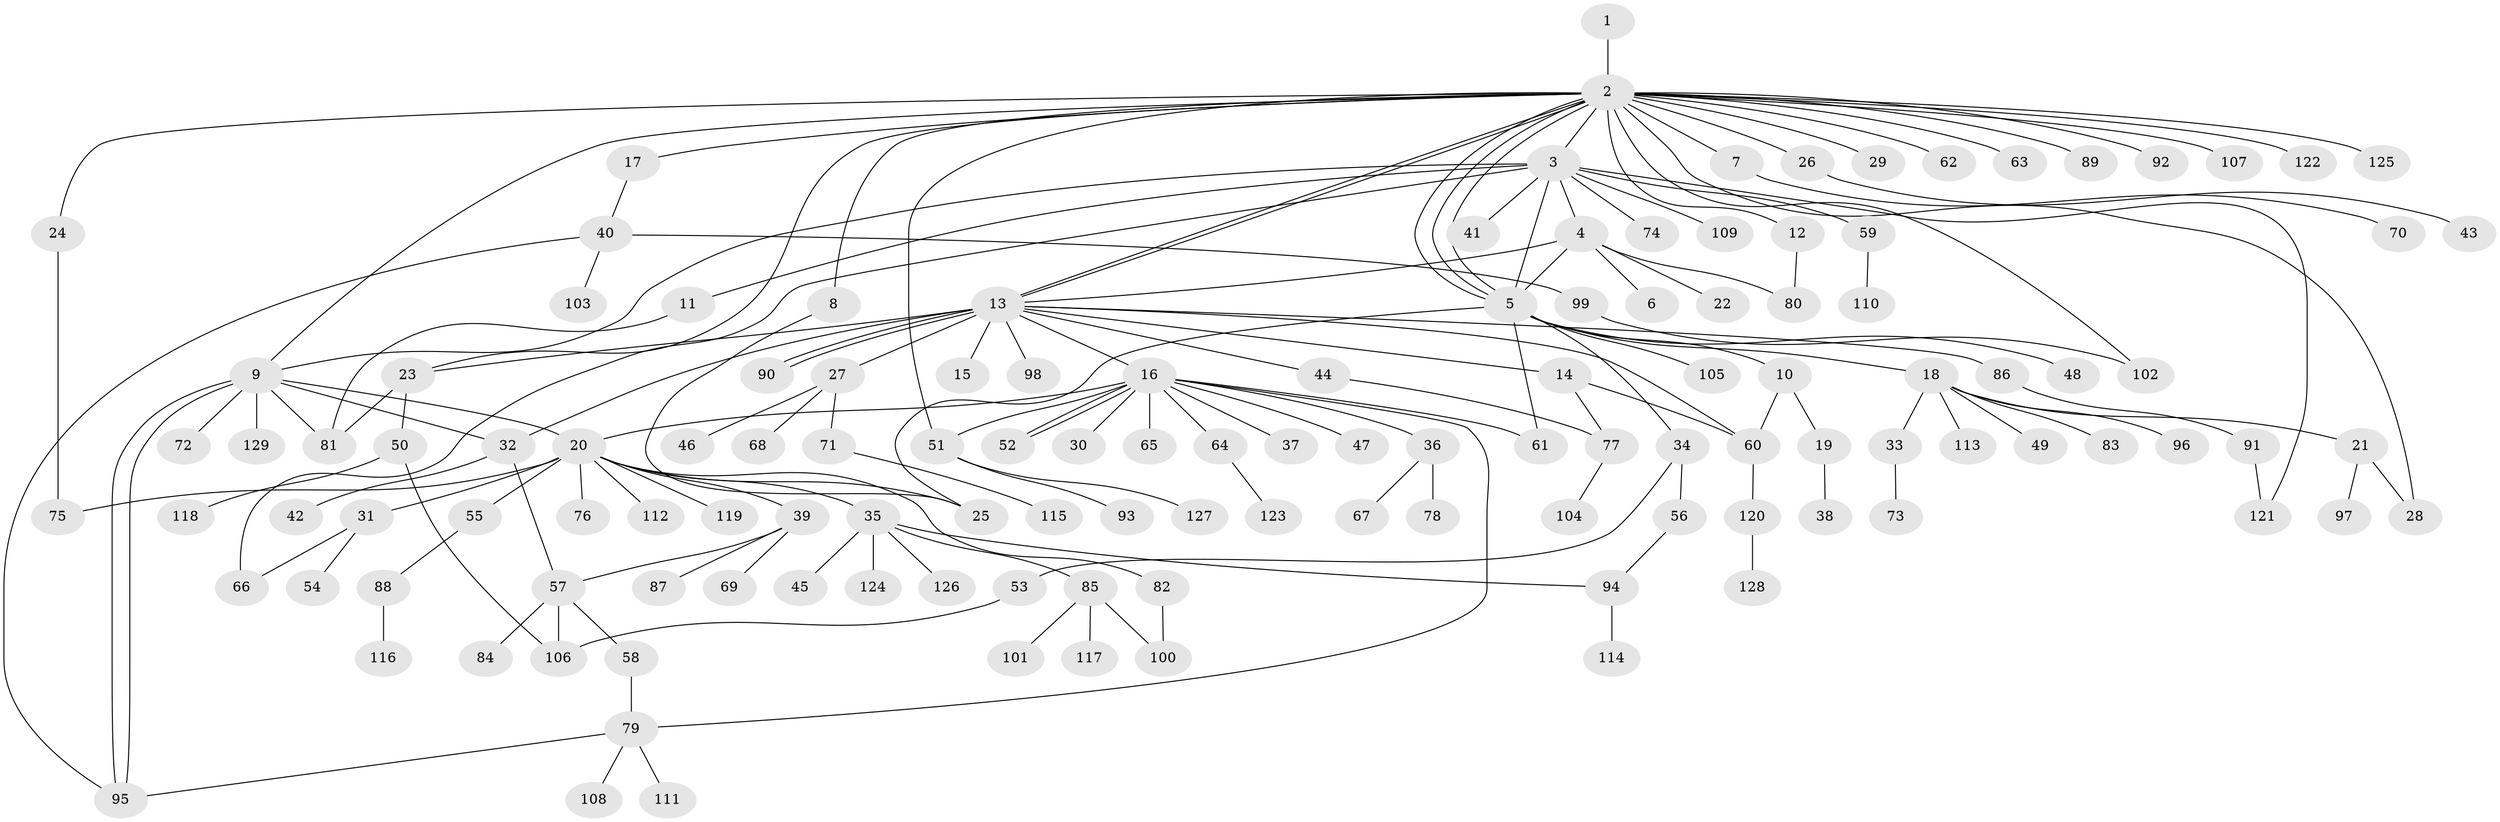 // Generated by graph-tools (version 1.1) at 2025/14/03/09/25 04:14:31]
// undirected, 129 vertices, 164 edges
graph export_dot {
graph [start="1"]
  node [color=gray90,style=filled];
  1;
  2;
  3;
  4;
  5;
  6;
  7;
  8;
  9;
  10;
  11;
  12;
  13;
  14;
  15;
  16;
  17;
  18;
  19;
  20;
  21;
  22;
  23;
  24;
  25;
  26;
  27;
  28;
  29;
  30;
  31;
  32;
  33;
  34;
  35;
  36;
  37;
  38;
  39;
  40;
  41;
  42;
  43;
  44;
  45;
  46;
  47;
  48;
  49;
  50;
  51;
  52;
  53;
  54;
  55;
  56;
  57;
  58;
  59;
  60;
  61;
  62;
  63;
  64;
  65;
  66;
  67;
  68;
  69;
  70;
  71;
  72;
  73;
  74;
  75;
  76;
  77;
  78;
  79;
  80;
  81;
  82;
  83;
  84;
  85;
  86;
  87;
  88;
  89;
  90;
  91;
  92;
  93;
  94;
  95;
  96;
  97;
  98;
  99;
  100;
  101;
  102;
  103;
  104;
  105;
  106;
  107;
  108;
  109;
  110;
  111;
  112;
  113;
  114;
  115;
  116;
  117;
  118;
  119;
  120;
  121;
  122;
  123;
  124;
  125;
  126;
  127;
  128;
  129;
  1 -- 2;
  2 -- 3;
  2 -- 5;
  2 -- 5;
  2 -- 5;
  2 -- 7;
  2 -- 8;
  2 -- 9;
  2 -- 12;
  2 -- 13;
  2 -- 13;
  2 -- 17;
  2 -- 23;
  2 -- 24;
  2 -- 26;
  2 -- 28;
  2 -- 29;
  2 -- 51;
  2 -- 62;
  2 -- 63;
  2 -- 89;
  2 -- 92;
  2 -- 102;
  2 -- 107;
  2 -- 122;
  2 -- 125;
  3 -- 4;
  3 -- 5;
  3 -- 9;
  3 -- 11;
  3 -- 41;
  3 -- 59;
  3 -- 66;
  3 -- 74;
  3 -- 109;
  3 -- 121;
  4 -- 5;
  4 -- 6;
  4 -- 13;
  4 -- 22;
  4 -- 80;
  5 -- 10;
  5 -- 18;
  5 -- 25;
  5 -- 34;
  5 -- 48;
  5 -- 61;
  5 -- 105;
  7 -- 70;
  8 -- 25;
  9 -- 20;
  9 -- 32;
  9 -- 72;
  9 -- 81;
  9 -- 95;
  9 -- 95;
  9 -- 129;
  10 -- 19;
  10 -- 60;
  11 -- 81;
  12 -- 80;
  13 -- 14;
  13 -- 15;
  13 -- 16;
  13 -- 23;
  13 -- 27;
  13 -- 32;
  13 -- 44;
  13 -- 60;
  13 -- 86;
  13 -- 90;
  13 -- 90;
  13 -- 98;
  14 -- 60;
  14 -- 77;
  16 -- 20;
  16 -- 30;
  16 -- 36;
  16 -- 37;
  16 -- 47;
  16 -- 51;
  16 -- 52;
  16 -- 52;
  16 -- 61;
  16 -- 64;
  16 -- 65;
  16 -- 79;
  17 -- 40;
  18 -- 21;
  18 -- 33;
  18 -- 49;
  18 -- 83;
  18 -- 96;
  18 -- 113;
  19 -- 38;
  20 -- 25;
  20 -- 31;
  20 -- 35;
  20 -- 39;
  20 -- 55;
  20 -- 75;
  20 -- 76;
  20 -- 82;
  20 -- 112;
  20 -- 119;
  21 -- 28;
  21 -- 97;
  23 -- 50;
  23 -- 81;
  24 -- 75;
  26 -- 43;
  27 -- 46;
  27 -- 68;
  27 -- 71;
  31 -- 54;
  31 -- 66;
  32 -- 42;
  32 -- 57;
  33 -- 73;
  34 -- 53;
  34 -- 56;
  35 -- 45;
  35 -- 85;
  35 -- 94;
  35 -- 124;
  35 -- 126;
  36 -- 67;
  36 -- 78;
  39 -- 57;
  39 -- 69;
  39 -- 87;
  40 -- 95;
  40 -- 99;
  40 -- 103;
  44 -- 77;
  50 -- 106;
  50 -- 118;
  51 -- 93;
  51 -- 127;
  53 -- 106;
  55 -- 88;
  56 -- 94;
  57 -- 58;
  57 -- 84;
  57 -- 106;
  58 -- 79;
  59 -- 110;
  60 -- 120;
  64 -- 123;
  71 -- 115;
  77 -- 104;
  79 -- 95;
  79 -- 108;
  79 -- 111;
  82 -- 100;
  85 -- 100;
  85 -- 101;
  85 -- 117;
  86 -- 91;
  88 -- 116;
  91 -- 121;
  94 -- 114;
  99 -- 102;
  120 -- 128;
}
